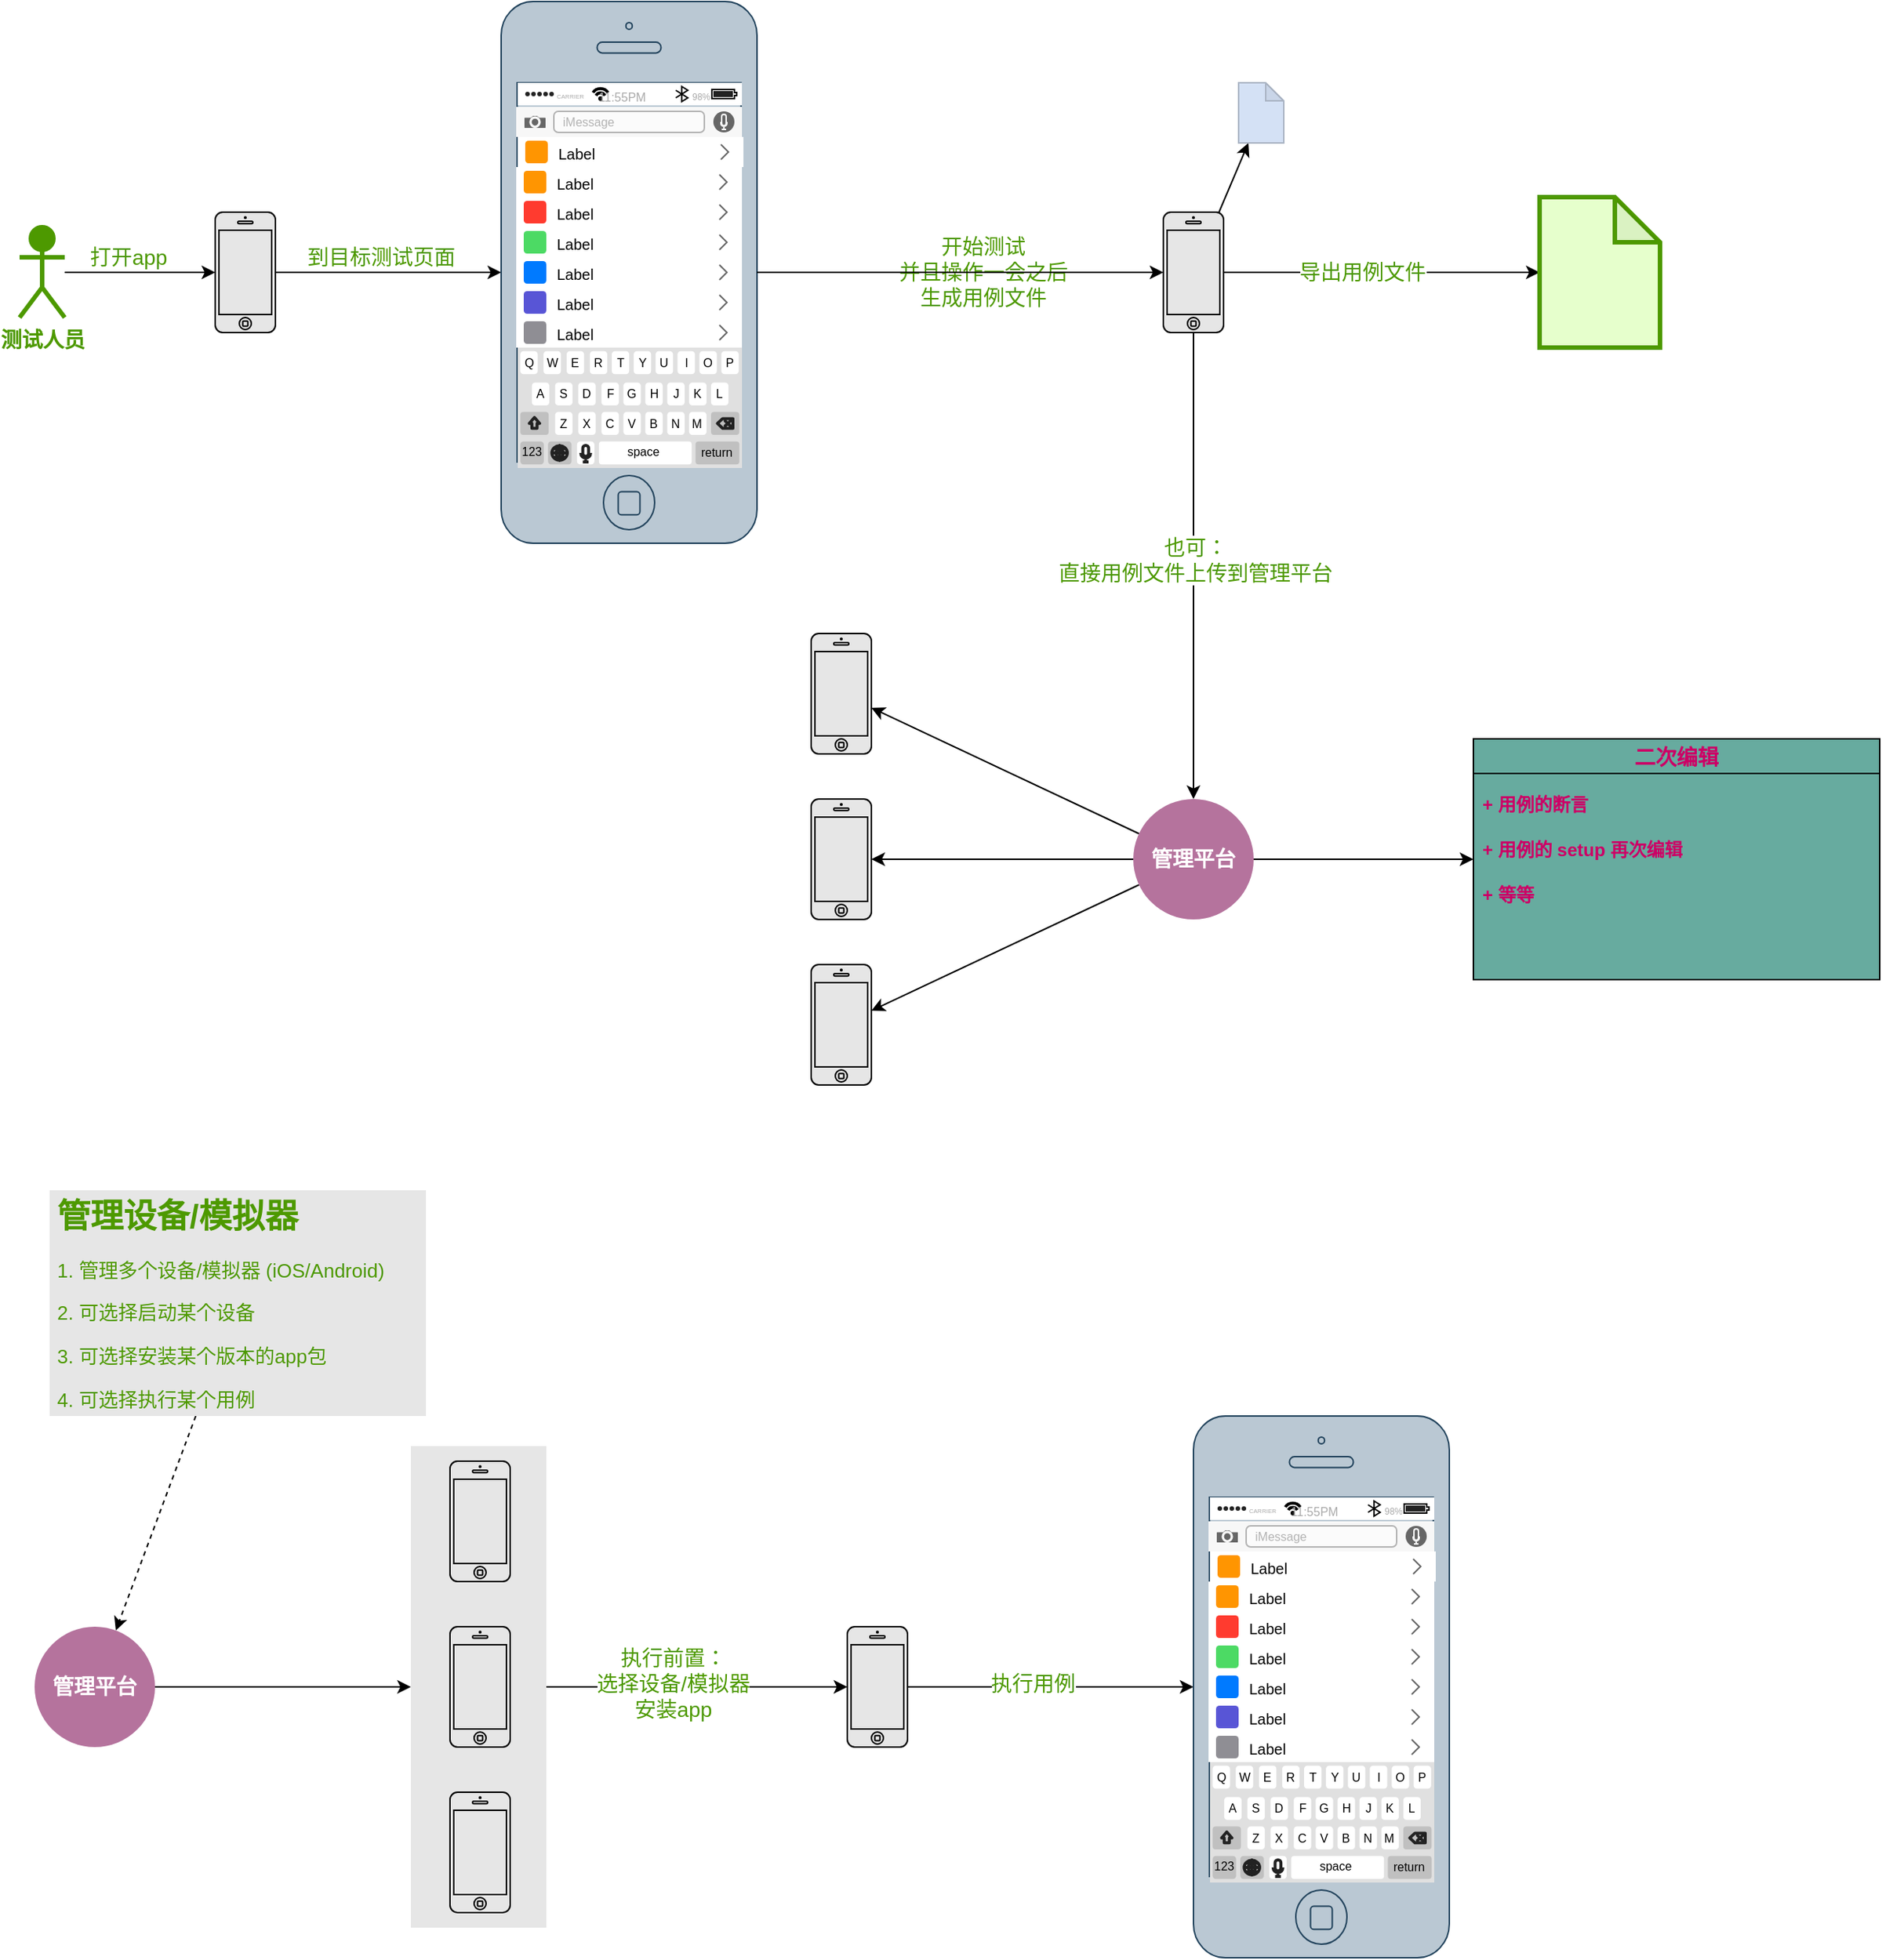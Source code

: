 <mxfile version="14.8.5" type="github">
  <diagram id="odYxR9brROfHomilIwXA" name="Page-1">
    <mxGraphModel dx="2025" dy="1129" grid="1" gridSize="10" guides="1" tooltips="1" connect="1" arrows="1" fold="1" page="1" pageScale="1" pageWidth="827" pageHeight="1169" math="0" shadow="0">
      <root>
        <mxCell id="0" />
        <mxCell id="1" parent="0" />
        <mxCell id="FXrGEgWfCxxwvI2vLmVx-147" style="edgeStyle=none;rounded=0;orthogonalLoop=1;jettySize=auto;html=1;fontSize=14;fontColor=#4D9900;startArrow=none;startFill=0;endArrow=classic;endFill=1;" edge="1" parent="1" source="FXrGEgWfCxxwvI2vLmVx-145" target="FXrGEgWfCxxwvI2vLmVx-146">
          <mxGeometry relative="1" as="geometry" />
        </mxCell>
        <mxCell id="FXrGEgWfCxxwvI2vLmVx-148" value="执行前置：&lt;br&gt;选择设备/模拟器&lt;br&gt;安装app" style="edgeLabel;html=1;align=center;verticalAlign=middle;resizable=0;points=[];fontSize=14;fontColor=#4D9900;" vertex="1" connectable="0" parent="FXrGEgWfCxxwvI2vLmVx-147">
          <mxGeometry x="-0.16" y="2" relative="1" as="geometry">
            <mxPoint as="offset" />
          </mxGeometry>
        </mxCell>
        <mxCell id="FXrGEgWfCxxwvI2vLmVx-145" value="" style="rounded=0;whiteSpace=wrap;html=1;labelBackgroundColor=none;fontSize=14;fontColor=#4D9900;strokeWidth=1;fillColor=#E6E6E6;strokeColor=none;" vertex="1" parent="1">
          <mxGeometry x="300" y="1000" width="90" height="320" as="geometry" />
        </mxCell>
        <mxCell id="FXrGEgWfCxxwvI2vLmVx-5" style="rounded=0;orthogonalLoop=1;jettySize=auto;html=1;fontSize=14;fontColor=#FFFFFF;" edge="1" parent="1" source="FXrGEgWfCxxwvI2vLmVx-1" target="FXrGEgWfCxxwvI2vLmVx-2">
          <mxGeometry relative="1" as="geometry" />
        </mxCell>
        <mxCell id="FXrGEgWfCxxwvI2vLmVx-6" style="edgeStyle=none;rounded=0;orthogonalLoop=1;jettySize=auto;html=1;fontSize=14;fontColor=#FFFFFF;" edge="1" parent="1" source="FXrGEgWfCxxwvI2vLmVx-1" target="FXrGEgWfCxxwvI2vLmVx-3">
          <mxGeometry relative="1" as="geometry" />
        </mxCell>
        <mxCell id="FXrGEgWfCxxwvI2vLmVx-7" style="edgeStyle=none;rounded=0;orthogonalLoop=1;jettySize=auto;html=1;fontSize=14;fontColor=#FFFFFF;" edge="1" parent="1" source="FXrGEgWfCxxwvI2vLmVx-1" target="FXrGEgWfCxxwvI2vLmVx-4">
          <mxGeometry relative="1" as="geometry" />
        </mxCell>
        <mxCell id="FXrGEgWfCxxwvI2vLmVx-17" style="edgeStyle=none;rounded=0;orthogonalLoop=1;jettySize=auto;html=1;fontSize=14;fontColor=#CC0066;" edge="1" parent="1" source="FXrGEgWfCxxwvI2vLmVx-1" target="FXrGEgWfCxxwvI2vLmVx-8">
          <mxGeometry relative="1" as="geometry" />
        </mxCell>
        <mxCell id="FXrGEgWfCxxwvI2vLmVx-1" value="管理平台" style="ellipse;whiteSpace=wrap;html=1;aspect=fixed;strokeColor=none;fillColor=#B5739D;fontColor=#FFFFFF;fontStyle=1;fontSize=14;" vertex="1" parent="1">
          <mxGeometry x="780" y="570" width="80" height="80" as="geometry" />
        </mxCell>
        <mxCell id="FXrGEgWfCxxwvI2vLmVx-2" value="" style="html=1;verticalLabelPosition=bottom;labelBackgroundColor=#ffffff;verticalAlign=top;shadow=0;dashed=0;strokeWidth=1;shape=mxgraph.ios7.misc.iphone;fontSize=14;fontColor=#FFFFFF;fillColor=#E6E6E6;" vertex="1" parent="1">
          <mxGeometry x="566" y="460" width="40" height="80" as="geometry" />
        </mxCell>
        <mxCell id="FXrGEgWfCxxwvI2vLmVx-3" value="" style="html=1;verticalLabelPosition=bottom;labelBackgroundColor=#ffffff;verticalAlign=top;shadow=0;dashed=0;strokeWidth=1;shape=mxgraph.ios7.misc.iphone;fontSize=14;fontColor=#FFFFFF;fillColor=#E6E6E6;" vertex="1" parent="1">
          <mxGeometry x="566" y="570" width="40" height="80" as="geometry" />
        </mxCell>
        <mxCell id="FXrGEgWfCxxwvI2vLmVx-4" value="" style="html=1;verticalLabelPosition=bottom;labelBackgroundColor=#ffffff;verticalAlign=top;shadow=0;dashed=0;strokeWidth=1;shape=mxgraph.ios7.misc.iphone;fontSize=14;fontColor=#FFFFFF;fillColor=#E6E6E6;" vertex="1" parent="1">
          <mxGeometry x="566" y="680" width="40" height="80" as="geometry" />
        </mxCell>
        <mxCell id="FXrGEgWfCxxwvI2vLmVx-8" value="二次编辑" style="swimlane;fontSize=14;strokeColor=#000000;fillColor=#67AB9F;swimlaneFillColor=#67AB9F;fontColor=#CC0066;" vertex="1" parent="1">
          <mxGeometry x="1006" y="530" width="270" height="160" as="geometry" />
        </mxCell>
        <mxCell id="FXrGEgWfCxxwvI2vLmVx-14" value="+ 用例的断言" style="text;strokeColor=none;fillColor=none;align=left;verticalAlign=top;spacingLeft=4;spacingRight=4;overflow=hidden;rotatable=0;points=[[0,0.5],[1,0.5]];portConstraint=eastwest;fontColor=#CC0066;fontStyle=1" vertex="1" parent="FXrGEgWfCxxwvI2vLmVx-8">
          <mxGeometry y="30" width="270" height="26" as="geometry" />
        </mxCell>
        <mxCell id="FXrGEgWfCxxwvI2vLmVx-15" value="+ 用例的 setup 再次编辑" style="text;strokeColor=none;fillColor=none;align=left;verticalAlign=top;spacingLeft=4;spacingRight=4;overflow=hidden;rotatable=0;points=[[0,0.5],[1,0.5]];portConstraint=eastwest;fontColor=#CC0066;fontStyle=1" vertex="1" parent="FXrGEgWfCxxwvI2vLmVx-8">
          <mxGeometry y="60" width="270" height="26" as="geometry" />
        </mxCell>
        <mxCell id="FXrGEgWfCxxwvI2vLmVx-16" value="+ 等等" style="text;strokeColor=none;fillColor=none;align=left;verticalAlign=top;spacingLeft=4;spacingRight=4;overflow=hidden;rotatable=0;points=[[0,0.5],[1,0.5]];portConstraint=eastwest;fontColor=#CC0066;fontStyle=1" vertex="1" parent="1">
          <mxGeometry x="1006" y="620" width="270" height="26" as="geometry" />
        </mxCell>
        <mxCell id="FXrGEgWfCxxwvI2vLmVx-23" style="edgeStyle=none;rounded=0;orthogonalLoop=1;jettySize=auto;html=1;fontSize=14;fontColor=#4D9900;" edge="1" parent="1" source="FXrGEgWfCxxwvI2vLmVx-18" target="FXrGEgWfCxxwvI2vLmVx-22">
          <mxGeometry relative="1" as="geometry" />
        </mxCell>
        <mxCell id="FXrGEgWfCxxwvI2vLmVx-18" value="" style="html=1;verticalLabelPosition=bottom;labelBackgroundColor=#ffffff;verticalAlign=top;shadow=0;dashed=0;strokeWidth=1;shape=mxgraph.ios7.misc.iphone;fontSize=14;fontColor=#FFFFFF;fillColor=#E6E6E6;" vertex="1" parent="1">
          <mxGeometry x="170" y="180" width="40" height="80" as="geometry" />
        </mxCell>
        <mxCell id="FXrGEgWfCxxwvI2vLmVx-21" style="edgeStyle=none;rounded=0;orthogonalLoop=1;jettySize=auto;html=1;fontSize=14;fontColor=#CC0066;" edge="1" parent="1" source="FXrGEgWfCxxwvI2vLmVx-19" target="FXrGEgWfCxxwvI2vLmVx-18">
          <mxGeometry relative="1" as="geometry" />
        </mxCell>
        <mxCell id="FXrGEgWfCxxwvI2vLmVx-24" value="打开app" style="edgeLabel;html=1;align=center;verticalAlign=middle;resizable=0;points=[];fontSize=14;fontColor=#4D9900;" vertex="1" connectable="0" parent="FXrGEgWfCxxwvI2vLmVx-21">
          <mxGeometry x="-0.16" relative="1" as="geometry">
            <mxPoint y="-10" as="offset" />
          </mxGeometry>
        </mxCell>
        <mxCell id="FXrGEgWfCxxwvI2vLmVx-19" value="测试人员" style="shape=umlActor;verticalLabelPosition=bottom;verticalAlign=top;html=1;labelBackgroundColor=#ffffff;fontSize=14;fontColor=#4D9900;fillColor=#4D9900;strokeColor=#4D9900;strokeWidth=3;fontStyle=1" vertex="1" parent="1">
          <mxGeometry x="40" y="190" width="30" height="60" as="geometry" />
        </mxCell>
        <mxCell id="FXrGEgWfCxxwvI2vLmVx-120" style="edgeStyle=none;rounded=0;orthogonalLoop=1;jettySize=auto;html=1;fontSize=14;fontColor=#4D9900;startArrow=none;startFill=0;endArrow=classic;endFill=1;" edge="1" parent="1" source="FXrGEgWfCxxwvI2vLmVx-123" target="FXrGEgWfCxxwvI2vLmVx-119">
          <mxGeometry relative="1" as="geometry" />
        </mxCell>
        <mxCell id="FXrGEgWfCxxwvI2vLmVx-130" value="导出用例文件" style="edgeLabel;html=1;align=center;verticalAlign=middle;resizable=0;points=[];fontSize=14;fontColor=#4D9900;" vertex="1" connectable="0" parent="FXrGEgWfCxxwvI2vLmVx-120">
          <mxGeometry x="-0.122" relative="1" as="geometry">
            <mxPoint as="offset" />
          </mxGeometry>
        </mxCell>
        <mxCell id="FXrGEgWfCxxwvI2vLmVx-22" value="" style="html=1;verticalLabelPosition=bottom;labelBackgroundColor=#ffffff;verticalAlign=top;shadow=0;dashed=0;strokeWidth=1;shape=mxgraph.ios7.misc.iphone;fontSize=14;fillColor=#bac8d3;strokeColor=#23445d;" vertex="1" parent="1">
          <mxGeometry x="360" y="40" width="170" height="360" as="geometry" />
        </mxCell>
        <mxCell id="FXrGEgWfCxxwvI2vLmVx-25" value="到目标测试页面" style="edgeLabel;html=1;align=center;verticalAlign=middle;resizable=0;points=[];fontSize=14;fontColor=#4D9900;" vertex="1" connectable="0" parent="1">
          <mxGeometry x="280" y="210" as="geometry" />
        </mxCell>
        <mxCell id="FXrGEgWfCxxwvI2vLmVx-27" value="" style="shape=rect;strokeColor=none;fillColor=#ffffff;gradientColor=none;shadow=0;labelBackgroundColor=#ffffff;fontSize=14;fontColor=#4D9900;" vertex="1" parent="1">
          <mxGeometry x="370" y="150" width="150" height="120" as="geometry" />
        </mxCell>
        <mxCell id="FXrGEgWfCxxwvI2vLmVx-28" value="Label" style="shape=rect;strokeColor=none;fontSize=10;fontColor=#000000;resizeWidth=1;align=left;spacingLeft=25;spacingTop=2;" vertex="1" parent="FXrGEgWfCxxwvI2vLmVx-27">
          <mxGeometry width="150" height="20" relative="1" as="geometry" />
        </mxCell>
        <mxCell id="FXrGEgWfCxxwvI2vLmVx-29" value="" style="shape=rect;rounded=1;rSize=3;strokeColor=none;fillColor=#FF9501;" vertex="1" parent="FXrGEgWfCxxwvI2vLmVx-28">
          <mxGeometry y="0.5" width="15" height="15" relative="1" as="geometry">
            <mxPoint x="5" y="-7.5" as="offset" />
          </mxGeometry>
        </mxCell>
        <mxCell id="FXrGEgWfCxxwvI2vLmVx-30" value="" style="shape=mxgraph.ios7.misc.right;strokeColor=#666666;" vertex="1" parent="FXrGEgWfCxxwvI2vLmVx-28">
          <mxGeometry x="1" y="0.5" width="5" height="10" relative="1" as="geometry">
            <mxPoint x="-15" y="-5" as="offset" />
          </mxGeometry>
        </mxCell>
        <mxCell id="FXrGEgWfCxxwvI2vLmVx-31" value="Label" style="shape=rect;strokeColor=none;fontSize=10;fontColor=#000000;resizeWidth=1;align=left;spacingLeft=25;spacingTop=2;" vertex="1" parent="FXrGEgWfCxxwvI2vLmVx-27">
          <mxGeometry width="150" height="20" relative="1" as="geometry">
            <mxPoint y="20" as="offset" />
          </mxGeometry>
        </mxCell>
        <mxCell id="FXrGEgWfCxxwvI2vLmVx-32" value="" style="shape=rect;rounded=1;rSize=3;strokeColor=none;fillColor=#FF3B2F;" vertex="1" parent="FXrGEgWfCxxwvI2vLmVx-31">
          <mxGeometry y="0.5" width="15" height="15" relative="1" as="geometry">
            <mxPoint x="5" y="-7.5" as="offset" />
          </mxGeometry>
        </mxCell>
        <mxCell id="FXrGEgWfCxxwvI2vLmVx-33" value="" style="shape=mxgraph.ios7.misc.right;strokeColor=#666666;" vertex="1" parent="FXrGEgWfCxxwvI2vLmVx-31">
          <mxGeometry x="1" y="0.5" width="5" height="10" relative="1" as="geometry">
            <mxPoint x="-15" y="-5" as="offset" />
          </mxGeometry>
        </mxCell>
        <mxCell id="FXrGEgWfCxxwvI2vLmVx-34" value="Label" style="shape=rect;strokeColor=none;fontSize=10;fontColor=#000000;resizeWidth=1;align=left;spacingLeft=25;spacingTop=2;" vertex="1" parent="FXrGEgWfCxxwvI2vLmVx-27">
          <mxGeometry width="150" height="20" relative="1" as="geometry">
            <mxPoint y="40" as="offset" />
          </mxGeometry>
        </mxCell>
        <mxCell id="FXrGEgWfCxxwvI2vLmVx-35" value="" style="shape=rect;rounded=1;rSize=3;strokeColor=none;fillColor=#4CDA64;" vertex="1" parent="FXrGEgWfCxxwvI2vLmVx-34">
          <mxGeometry y="0.5" width="15" height="15" relative="1" as="geometry">
            <mxPoint x="5" y="-7.5" as="offset" />
          </mxGeometry>
        </mxCell>
        <mxCell id="FXrGEgWfCxxwvI2vLmVx-36" value="" style="shape=mxgraph.ios7.misc.right;strokeColor=#666666;" vertex="1" parent="FXrGEgWfCxxwvI2vLmVx-34">
          <mxGeometry x="1" y="0.5" width="5" height="10" relative="1" as="geometry">
            <mxPoint x="-15" y="-5" as="offset" />
          </mxGeometry>
        </mxCell>
        <mxCell id="FXrGEgWfCxxwvI2vLmVx-37" value="Label" style="shape=rect;strokeColor=none;fontSize=10;fontColor=#000000;resizeWidth=1;align=left;spacingLeft=25;spacingTop=2;" vertex="1" parent="FXrGEgWfCxxwvI2vLmVx-27">
          <mxGeometry width="150" height="20" relative="1" as="geometry">
            <mxPoint y="60" as="offset" />
          </mxGeometry>
        </mxCell>
        <mxCell id="FXrGEgWfCxxwvI2vLmVx-38" value="" style="shape=rect;rounded=1;rSize=3;strokeColor=none;fillColor=#007AFF;" vertex="1" parent="FXrGEgWfCxxwvI2vLmVx-37">
          <mxGeometry y="0.5" width="15" height="15" relative="1" as="geometry">
            <mxPoint x="5" y="-7.5" as="offset" />
          </mxGeometry>
        </mxCell>
        <mxCell id="FXrGEgWfCxxwvI2vLmVx-39" value="" style="shape=mxgraph.ios7.misc.right;strokeColor=#666666;" vertex="1" parent="FXrGEgWfCxxwvI2vLmVx-37">
          <mxGeometry x="1" y="0.5" width="5" height="10" relative="1" as="geometry">
            <mxPoint x="-15" y="-5" as="offset" />
          </mxGeometry>
        </mxCell>
        <mxCell id="FXrGEgWfCxxwvI2vLmVx-40" value="Label" style="shape=rect;strokeColor=none;fontSize=10;fontColor=#000000;resizeWidth=1;align=left;spacingLeft=25;spacingTop=2;" vertex="1" parent="FXrGEgWfCxxwvI2vLmVx-27">
          <mxGeometry width="150" height="20" relative="1" as="geometry">
            <mxPoint y="80" as="offset" />
          </mxGeometry>
        </mxCell>
        <mxCell id="FXrGEgWfCxxwvI2vLmVx-41" value="" style="shape=rect;rounded=1;rSize=3;strokeColor=none;fillColor=#5855D6;" vertex="1" parent="FXrGEgWfCxxwvI2vLmVx-40">
          <mxGeometry y="0.5" width="15" height="15" relative="1" as="geometry">
            <mxPoint x="5" y="-7.5" as="offset" />
          </mxGeometry>
        </mxCell>
        <mxCell id="FXrGEgWfCxxwvI2vLmVx-42" value="" style="shape=mxgraph.ios7.misc.right;strokeColor=#666666;" vertex="1" parent="FXrGEgWfCxxwvI2vLmVx-40">
          <mxGeometry x="1" y="0.5" width="5" height="10" relative="1" as="geometry">
            <mxPoint x="-15" y="-5" as="offset" />
          </mxGeometry>
        </mxCell>
        <mxCell id="FXrGEgWfCxxwvI2vLmVx-43" value="Label" style="shape=rect;strokeColor=none;fontSize=10;fontColor=#000000;resizeWidth=1;align=left;spacingLeft=25;spacingTop=2;" vertex="1" parent="FXrGEgWfCxxwvI2vLmVx-27">
          <mxGeometry width="150" height="20" relative="1" as="geometry">
            <mxPoint y="100" as="offset" />
          </mxGeometry>
        </mxCell>
        <mxCell id="FXrGEgWfCxxwvI2vLmVx-44" value="" style="shape=rect;rounded=1;rSize=3;strokeColor=none;fillColor=#8F8E94;" vertex="1" parent="FXrGEgWfCxxwvI2vLmVx-43">
          <mxGeometry y="0.5" width="15" height="15" relative="1" as="geometry">
            <mxPoint x="5" y="-7.5" as="offset" />
          </mxGeometry>
        </mxCell>
        <mxCell id="FXrGEgWfCxxwvI2vLmVx-45" value="" style="shape=mxgraph.ios7.misc.right;strokeColor=#666666;" vertex="1" parent="FXrGEgWfCxxwvI2vLmVx-43">
          <mxGeometry x="1" y="0.5" width="5" height="10" relative="1" as="geometry">
            <mxPoint x="-15" y="-5" as="offset" />
          </mxGeometry>
        </mxCell>
        <mxCell id="FXrGEgWfCxxwvI2vLmVx-55" value="" style="html=1;strokeWidth=1;shadow=0;dashed=0;shape=mxgraph.ios7ui.appBar;fillColor=#ffffff;gradientColor=none;labelBackgroundColor=#ffffff;fontSize=14;fontColor=#4D9900;" vertex="1" parent="1">
          <mxGeometry x="371" y="94" width="149" height="15" as="geometry" />
        </mxCell>
        <mxCell id="FXrGEgWfCxxwvI2vLmVx-56" value="CARRIER" style="shape=rect;align=left;fontSize=8;spacingLeft=24;fontSize=4;fontColor=#aaaaaa;strokeColor=none;fillColor=none;spacingTop=4;" vertex="1" parent="FXrGEgWfCxxwvI2vLmVx-55">
          <mxGeometry y="0.5" width="50" height="13" relative="1" as="geometry">
            <mxPoint y="-6.5" as="offset" />
          </mxGeometry>
        </mxCell>
        <mxCell id="FXrGEgWfCxxwvI2vLmVx-57" value="11:55PM" style="shape=rect;fontSize=8;fontColor=#aaaaaa;strokeColor=none;fillColor=none;spacingTop=4;" vertex="1" parent="FXrGEgWfCxxwvI2vLmVx-55">
          <mxGeometry x="0.5" y="0.5" width="50" height="13" relative="1" as="geometry">
            <mxPoint x="-30" y="-6.5" as="offset" />
          </mxGeometry>
        </mxCell>
        <mxCell id="FXrGEgWfCxxwvI2vLmVx-58" value="98%" style="shape=rect;align=right;fontSize=8;spacingRight=19;fontSize=6;fontColor=#aaaaaa;strokeColor=none;fillColor=none;spacingTop=4;" vertex="1" parent="FXrGEgWfCxxwvI2vLmVx-55">
          <mxGeometry x="1" y="0.5" width="45" height="13" relative="1" as="geometry">
            <mxPoint x="-45" y="-6.5" as="offset" />
          </mxGeometry>
        </mxCell>
        <mxCell id="FXrGEgWfCxxwvI2vLmVx-60" value="" style="shape=rect;fillColor=#F7F7F7;strokeColor=none;labelBackgroundColor=#ffffff;fontSize=14;fontColor=#4D9900;" vertex="1" parent="1">
          <mxGeometry x="370" y="110" width="150" height="20" as="geometry" />
        </mxCell>
        <mxCell id="FXrGEgWfCxxwvI2vLmVx-61" value="iMessage" style="html=1;strokeWidth=1;shadow=0;dashed=0;shape=mxgraph.ios7ui.marginRect;rx=3;ry=3;rectMarginLeft=25;rectMarginRight=25;rectMarginTop=3;rectMarginBottom=3;fillColor=#FBFBFB;strokeColor=#B3B3B3;fontColor=#B3B3B3;align=left;spacingLeft=29;fontSize=8;" vertex="1" parent="FXrGEgWfCxxwvI2vLmVx-60">
          <mxGeometry width="150" height="20" as="geometry" />
        </mxCell>
        <mxCell id="FXrGEgWfCxxwvI2vLmVx-62" value="" style="strokeWidth=1;strokeColor=#F7F7F7;fillColor=#666666;shape=mxgraph.ios7.icons.camera;" vertex="1" parent="FXrGEgWfCxxwvI2vLmVx-60">
          <mxGeometry y="0.5" width="15" height="9" relative="1" as="geometry">
            <mxPoint x="5" y="-4.5" as="offset" />
          </mxGeometry>
        </mxCell>
        <mxCell id="FXrGEgWfCxxwvI2vLmVx-63" value="" style="strokeColor=none;fillColor=#666666;shape=ellipse;" vertex="1" parent="FXrGEgWfCxxwvI2vLmVx-60">
          <mxGeometry x="1" y="0.5" width="14" height="14" relative="1" as="geometry">
            <mxPoint x="-19" y="-7" as="offset" />
          </mxGeometry>
        </mxCell>
        <mxCell id="FXrGEgWfCxxwvI2vLmVx-64" value="" style="strokeColor=#F7F7F7;fillColor=none;shape=mxgraph.ios7.icons.microphone;strokeWidth=1;" vertex="1" parent="FXrGEgWfCxxwvI2vLmVx-63">
          <mxGeometry x="0.5" y="0.5" width="4" height="10" relative="1" as="geometry">
            <mxPoint x="-2" y="-5" as="offset" />
          </mxGeometry>
        </mxCell>
        <mxCell id="FXrGEgWfCxxwvI2vLmVx-66" value="" style="html=1;verticalLabelPosition=bottom;labelBackgroundColor=#ffffff;verticalAlign=top;shadow=0;dashed=0;strokeWidth=2;shape=mxgraph.ios7.misc.keyboard_(letters);fontSize=14;fontColor=#4D9900;fillColor=#E6FFCC;" vertex="1" parent="1">
          <mxGeometry x="371" y="270" width="149" height="80" as="geometry" />
        </mxCell>
        <mxCell id="FXrGEgWfCxxwvI2vLmVx-116" value="Label" style="shape=rect;strokeColor=none;fontSize=10;fontColor=#000000;resizeWidth=1;align=left;spacingLeft=25;spacingTop=2;" vertex="1" parent="1">
          <mxGeometry x="371" y="130" width="150" height="20" as="geometry" />
        </mxCell>
        <mxCell id="FXrGEgWfCxxwvI2vLmVx-117" value="" style="shape=rect;rounded=1;rSize=3;strokeColor=none;fillColor=#FF9501;" vertex="1" parent="FXrGEgWfCxxwvI2vLmVx-116">
          <mxGeometry y="0.5" width="15" height="15" relative="1" as="geometry">
            <mxPoint x="5" y="-7.5" as="offset" />
          </mxGeometry>
        </mxCell>
        <mxCell id="FXrGEgWfCxxwvI2vLmVx-118" value="" style="shape=mxgraph.ios7.misc.right;strokeColor=#666666;" vertex="1" parent="FXrGEgWfCxxwvI2vLmVx-116">
          <mxGeometry x="1" y="0.5" width="5" height="10" relative="1" as="geometry">
            <mxPoint x="-15" y="-5" as="offset" />
          </mxGeometry>
        </mxCell>
        <mxCell id="FXrGEgWfCxxwvI2vLmVx-131" style="edgeStyle=none;rounded=0;orthogonalLoop=1;jettySize=auto;html=1;fontSize=14;fontColor=#4D9900;startArrow=none;startFill=0;endArrow=classic;endFill=1;" edge="1" parent="1" source="FXrGEgWfCxxwvI2vLmVx-123" target="FXrGEgWfCxxwvI2vLmVx-1">
          <mxGeometry relative="1" as="geometry" />
        </mxCell>
        <mxCell id="FXrGEgWfCxxwvI2vLmVx-132" value="也可：&lt;br&gt;直接用例文件上传到管理平台" style="edgeLabel;html=1;align=center;verticalAlign=middle;resizable=0;points=[];fontSize=14;fontColor=#4D9900;" vertex="1" connectable="0" parent="FXrGEgWfCxxwvI2vLmVx-131">
          <mxGeometry x="-0.029" y="1" relative="1" as="geometry">
            <mxPoint as="offset" />
          </mxGeometry>
        </mxCell>
        <mxCell id="FXrGEgWfCxxwvI2vLmVx-119" value="" style="shape=note;whiteSpace=wrap;html=1;backgroundOutline=1;darkOpacity=0.05;labelBackgroundColor=#ffffff;fontSize=14;fontColor=#4D9900;strokeColor=#4D9900;strokeWidth=3;fillColor=#E6FFCC;" vertex="1" parent="1">
          <mxGeometry x="1050" y="170" width="80" height="100" as="geometry" />
        </mxCell>
        <mxCell id="FXrGEgWfCxxwvI2vLmVx-122" value="开始测试&lt;br&gt;并且操作一会之后&lt;br&gt;生成用例文件" style="edgeLabel;html=1;align=center;verticalAlign=middle;resizable=0;points=[];fontSize=14;fontColor=#4D9900;" vertex="1" connectable="0" parent="1">
          <mxGeometry x="680" y="220" as="geometry" />
        </mxCell>
        <mxCell id="FXrGEgWfCxxwvI2vLmVx-129" style="edgeStyle=none;rounded=0;orthogonalLoop=1;jettySize=auto;html=1;fontSize=14;fontColor=#4D9900;startArrow=none;startFill=0;endArrow=classic;endFill=1;" edge="1" parent="1" source="FXrGEgWfCxxwvI2vLmVx-123" target="FXrGEgWfCxxwvI2vLmVx-128">
          <mxGeometry relative="1" as="geometry" />
        </mxCell>
        <mxCell id="FXrGEgWfCxxwvI2vLmVx-123" value="" style="html=1;verticalLabelPosition=bottom;labelBackgroundColor=#ffffff;verticalAlign=top;shadow=0;dashed=0;strokeWidth=1;shape=mxgraph.ios7.misc.iphone;fontSize=14;fontColor=#FFFFFF;fillColor=#E6E6E6;" vertex="1" parent="1">
          <mxGeometry x="800" y="180" width="40" height="80" as="geometry" />
        </mxCell>
        <mxCell id="FXrGEgWfCxxwvI2vLmVx-124" value="" style="edgeStyle=none;rounded=0;orthogonalLoop=1;jettySize=auto;html=1;fontSize=14;fontColor=#4D9900;startArrow=none;startFill=0;endArrow=classic;endFill=1;" edge="1" parent="1" source="FXrGEgWfCxxwvI2vLmVx-22" target="FXrGEgWfCxxwvI2vLmVx-123">
          <mxGeometry relative="1" as="geometry">
            <mxPoint x="530" y="220" as="sourcePoint" />
            <mxPoint x="950" y="220" as="targetPoint" />
          </mxGeometry>
        </mxCell>
        <mxCell id="FXrGEgWfCxxwvI2vLmVx-128" value="" style="shape=note;whiteSpace=wrap;html=1;backgroundOutline=1;darkOpacity=0.05;labelBackgroundColor=#ffffff;fontSize=14;fontColor=#4D9900;strokeWidth=1;size=12;fillColor=#D4E1F5;strokeColor=#AAB4C4;" vertex="1" parent="1">
          <mxGeometry x="850" y="94" width="30" height="40" as="geometry" />
        </mxCell>
        <mxCell id="FXrGEgWfCxxwvI2vLmVx-136" style="edgeStyle=none;rounded=0;orthogonalLoop=1;jettySize=auto;html=1;fontSize=14;fontColor=#FFFFFF;" edge="1" parent="1" source="FXrGEgWfCxxwvI2vLmVx-138" target="FXrGEgWfCxxwvI2vLmVx-145">
          <mxGeometry relative="1" as="geometry">
            <mxPoint x="310" y="1160" as="targetPoint" />
          </mxGeometry>
        </mxCell>
        <mxCell id="FXrGEgWfCxxwvI2vLmVx-138" value="管理平台" style="ellipse;whiteSpace=wrap;html=1;aspect=fixed;strokeColor=none;fillColor=#B5739D;fontColor=#FFFFFF;fontStyle=1;fontSize=14;" vertex="1" parent="1">
          <mxGeometry x="50" y="1120" width="80" height="80" as="geometry" />
        </mxCell>
        <mxCell id="FXrGEgWfCxxwvI2vLmVx-139" value="" style="html=1;verticalLabelPosition=bottom;labelBackgroundColor=#ffffff;verticalAlign=top;shadow=0;dashed=0;strokeWidth=1;shape=mxgraph.ios7.misc.iphone;fontSize=14;fontColor=#FFFFFF;fillColor=#E6E6E6;" vertex="1" parent="1">
          <mxGeometry x="326" y="1010" width="40" height="80" as="geometry" />
        </mxCell>
        <mxCell id="FXrGEgWfCxxwvI2vLmVx-140" value="" style="html=1;verticalLabelPosition=bottom;labelBackgroundColor=#ffffff;verticalAlign=top;shadow=0;dashed=0;strokeWidth=1;shape=mxgraph.ios7.misc.iphone;fontSize=14;fontColor=#FFFFFF;fillColor=#E6E6E6;" vertex="1" parent="1">
          <mxGeometry x="326" y="1120" width="40" height="80" as="geometry" />
        </mxCell>
        <mxCell id="FXrGEgWfCxxwvI2vLmVx-141" value="" style="html=1;verticalLabelPosition=bottom;labelBackgroundColor=#ffffff;verticalAlign=top;shadow=0;dashed=0;strokeWidth=1;shape=mxgraph.ios7.misc.iphone;fontSize=14;fontColor=#FFFFFF;fillColor=#E6E6E6;" vertex="1" parent="1">
          <mxGeometry x="326" y="1230" width="40" height="80" as="geometry" />
        </mxCell>
        <mxCell id="FXrGEgWfCxxwvI2vLmVx-143" style="edgeStyle=none;rounded=0;orthogonalLoop=1;jettySize=auto;html=1;fontSize=14;fontColor=#4D9900;startArrow=none;startFill=0;endArrow=classic;endFill=1;dashed=1;" edge="1" parent="1" source="FXrGEgWfCxxwvI2vLmVx-144" target="FXrGEgWfCxxwvI2vLmVx-138">
          <mxGeometry relative="1" as="geometry">
            <mxPoint x="162.857" y="990" as="sourcePoint" />
          </mxGeometry>
        </mxCell>
        <mxCell id="FXrGEgWfCxxwvI2vLmVx-144" value="&lt;h1 style=&quot;font-size: 22px&quot;&gt;&lt;font style=&quot;font-size: 22px&quot;&gt;管理设备/模拟器&lt;/font&gt;&lt;/h1&gt;&lt;p style=&quot;font-size: 13px&quot;&gt;&lt;font style=&quot;font-size: 13px&quot;&gt;1. 管理多个设备/模拟器 (iOS/Android)&lt;/font&gt;&lt;/p&gt;&lt;p style=&quot;font-size: 13px&quot;&gt;&lt;font style=&quot;font-size: 13px&quot;&gt;2. 可选择启动某个设备&lt;/font&gt;&lt;/p&gt;&lt;p style=&quot;font-size: 13px&quot;&gt;&lt;font style=&quot;font-size: 13px&quot;&gt;3. 可选择安装某个版本的app包&lt;/font&gt;&lt;/p&gt;&lt;p style=&quot;font-size: 13px&quot;&gt;&lt;font style=&quot;font-size: 13px&quot;&gt;4. 可选择执行某个用例&lt;/font&gt;&lt;/p&gt;" style="text;html=1;spacing=5;spacingTop=-20;whiteSpace=wrap;overflow=hidden;rounded=0;labelBackgroundColor=none;fontSize=14;fontColor=#4D9900;fillColor=#E6E6E6;" vertex="1" parent="1">
          <mxGeometry x="60" y="830" width="250" height="150" as="geometry" />
        </mxCell>
        <mxCell id="FXrGEgWfCxxwvI2vLmVx-182" style="edgeStyle=none;rounded=0;orthogonalLoop=1;jettySize=auto;html=1;fontSize=14;fontColor=#4D9900;startArrow=none;startFill=0;endArrow=classic;endFill=1;" edge="1" parent="1" source="FXrGEgWfCxxwvI2vLmVx-146" target="FXrGEgWfCxxwvI2vLmVx-149">
          <mxGeometry relative="1" as="geometry" />
        </mxCell>
        <mxCell id="FXrGEgWfCxxwvI2vLmVx-183" value="执行用例" style="edgeLabel;html=1;align=center;verticalAlign=middle;resizable=0;points=[];fontSize=14;fontColor=#4D9900;" vertex="1" connectable="0" parent="FXrGEgWfCxxwvI2vLmVx-182">
          <mxGeometry x="-0.126" y="2" relative="1" as="geometry">
            <mxPoint as="offset" />
          </mxGeometry>
        </mxCell>
        <mxCell id="FXrGEgWfCxxwvI2vLmVx-146" value="" style="html=1;verticalLabelPosition=bottom;labelBackgroundColor=#ffffff;verticalAlign=top;shadow=0;dashed=0;strokeWidth=1;shape=mxgraph.ios7.misc.iphone;fontSize=14;fontColor=#FFFFFF;fillColor=#E6E6E6;" vertex="1" parent="1">
          <mxGeometry x="590" y="1120" width="40" height="80" as="geometry" />
        </mxCell>
        <mxCell id="FXrGEgWfCxxwvI2vLmVx-149" value="" style="html=1;verticalLabelPosition=bottom;labelBackgroundColor=#ffffff;verticalAlign=top;shadow=0;dashed=0;strokeWidth=1;shape=mxgraph.ios7.misc.iphone;fontSize=14;fillColor=#bac8d3;strokeColor=#23445d;" vertex="1" parent="1">
          <mxGeometry x="820" y="980" width="170" height="360" as="geometry" />
        </mxCell>
        <mxCell id="FXrGEgWfCxxwvI2vLmVx-150" value="" style="shape=rect;strokeColor=none;fillColor=#ffffff;gradientColor=none;shadow=0;labelBackgroundColor=#ffffff;fontSize=14;fontColor=#4D9900;" vertex="1" parent="1">
          <mxGeometry x="830" y="1090" width="150" height="120" as="geometry" />
        </mxCell>
        <mxCell id="FXrGEgWfCxxwvI2vLmVx-151" value="Label" style="shape=rect;strokeColor=none;fontSize=10;fontColor=#000000;resizeWidth=1;align=left;spacingLeft=25;spacingTop=2;" vertex="1" parent="FXrGEgWfCxxwvI2vLmVx-150">
          <mxGeometry width="150" height="20" relative="1" as="geometry" />
        </mxCell>
        <mxCell id="FXrGEgWfCxxwvI2vLmVx-152" value="" style="shape=rect;rounded=1;rSize=3;strokeColor=none;fillColor=#FF9501;" vertex="1" parent="FXrGEgWfCxxwvI2vLmVx-151">
          <mxGeometry y="0.5" width="15" height="15" relative="1" as="geometry">
            <mxPoint x="5" y="-7.5" as="offset" />
          </mxGeometry>
        </mxCell>
        <mxCell id="FXrGEgWfCxxwvI2vLmVx-153" value="" style="shape=mxgraph.ios7.misc.right;strokeColor=#666666;" vertex="1" parent="FXrGEgWfCxxwvI2vLmVx-151">
          <mxGeometry x="1" y="0.5" width="5" height="10" relative="1" as="geometry">
            <mxPoint x="-15" y="-5" as="offset" />
          </mxGeometry>
        </mxCell>
        <mxCell id="FXrGEgWfCxxwvI2vLmVx-154" value="Label" style="shape=rect;strokeColor=none;fontSize=10;fontColor=#000000;resizeWidth=1;align=left;spacingLeft=25;spacingTop=2;" vertex="1" parent="FXrGEgWfCxxwvI2vLmVx-150">
          <mxGeometry width="150" height="20" relative="1" as="geometry">
            <mxPoint y="20" as="offset" />
          </mxGeometry>
        </mxCell>
        <mxCell id="FXrGEgWfCxxwvI2vLmVx-155" value="" style="shape=rect;rounded=1;rSize=3;strokeColor=none;fillColor=#FF3B2F;" vertex="1" parent="FXrGEgWfCxxwvI2vLmVx-154">
          <mxGeometry y="0.5" width="15" height="15" relative="1" as="geometry">
            <mxPoint x="5" y="-7.5" as="offset" />
          </mxGeometry>
        </mxCell>
        <mxCell id="FXrGEgWfCxxwvI2vLmVx-156" value="" style="shape=mxgraph.ios7.misc.right;strokeColor=#666666;" vertex="1" parent="FXrGEgWfCxxwvI2vLmVx-154">
          <mxGeometry x="1" y="0.5" width="5" height="10" relative="1" as="geometry">
            <mxPoint x="-15" y="-5" as="offset" />
          </mxGeometry>
        </mxCell>
        <mxCell id="FXrGEgWfCxxwvI2vLmVx-157" value="Label" style="shape=rect;strokeColor=none;fontSize=10;fontColor=#000000;resizeWidth=1;align=left;spacingLeft=25;spacingTop=2;" vertex="1" parent="FXrGEgWfCxxwvI2vLmVx-150">
          <mxGeometry width="150" height="20" relative="1" as="geometry">
            <mxPoint y="40" as="offset" />
          </mxGeometry>
        </mxCell>
        <mxCell id="FXrGEgWfCxxwvI2vLmVx-158" value="" style="shape=rect;rounded=1;rSize=3;strokeColor=none;fillColor=#4CDA64;" vertex="1" parent="FXrGEgWfCxxwvI2vLmVx-157">
          <mxGeometry y="0.5" width="15" height="15" relative="1" as="geometry">
            <mxPoint x="5" y="-7.5" as="offset" />
          </mxGeometry>
        </mxCell>
        <mxCell id="FXrGEgWfCxxwvI2vLmVx-159" value="" style="shape=mxgraph.ios7.misc.right;strokeColor=#666666;" vertex="1" parent="FXrGEgWfCxxwvI2vLmVx-157">
          <mxGeometry x="1" y="0.5" width="5" height="10" relative="1" as="geometry">
            <mxPoint x="-15" y="-5" as="offset" />
          </mxGeometry>
        </mxCell>
        <mxCell id="FXrGEgWfCxxwvI2vLmVx-160" value="Label" style="shape=rect;strokeColor=none;fontSize=10;fontColor=#000000;resizeWidth=1;align=left;spacingLeft=25;spacingTop=2;" vertex="1" parent="FXrGEgWfCxxwvI2vLmVx-150">
          <mxGeometry width="150" height="20" relative="1" as="geometry">
            <mxPoint y="60" as="offset" />
          </mxGeometry>
        </mxCell>
        <mxCell id="FXrGEgWfCxxwvI2vLmVx-161" value="" style="shape=rect;rounded=1;rSize=3;strokeColor=none;fillColor=#007AFF;" vertex="1" parent="FXrGEgWfCxxwvI2vLmVx-160">
          <mxGeometry y="0.5" width="15" height="15" relative="1" as="geometry">
            <mxPoint x="5" y="-7.5" as="offset" />
          </mxGeometry>
        </mxCell>
        <mxCell id="FXrGEgWfCxxwvI2vLmVx-162" value="" style="shape=mxgraph.ios7.misc.right;strokeColor=#666666;" vertex="1" parent="FXrGEgWfCxxwvI2vLmVx-160">
          <mxGeometry x="1" y="0.5" width="5" height="10" relative="1" as="geometry">
            <mxPoint x="-15" y="-5" as="offset" />
          </mxGeometry>
        </mxCell>
        <mxCell id="FXrGEgWfCxxwvI2vLmVx-163" value="Label" style="shape=rect;strokeColor=none;fontSize=10;fontColor=#000000;resizeWidth=1;align=left;spacingLeft=25;spacingTop=2;" vertex="1" parent="FXrGEgWfCxxwvI2vLmVx-150">
          <mxGeometry width="150" height="20" relative="1" as="geometry">
            <mxPoint y="80" as="offset" />
          </mxGeometry>
        </mxCell>
        <mxCell id="FXrGEgWfCxxwvI2vLmVx-164" value="" style="shape=rect;rounded=1;rSize=3;strokeColor=none;fillColor=#5855D6;" vertex="1" parent="FXrGEgWfCxxwvI2vLmVx-163">
          <mxGeometry y="0.5" width="15" height="15" relative="1" as="geometry">
            <mxPoint x="5" y="-7.5" as="offset" />
          </mxGeometry>
        </mxCell>
        <mxCell id="FXrGEgWfCxxwvI2vLmVx-165" value="" style="shape=mxgraph.ios7.misc.right;strokeColor=#666666;" vertex="1" parent="FXrGEgWfCxxwvI2vLmVx-163">
          <mxGeometry x="1" y="0.5" width="5" height="10" relative="1" as="geometry">
            <mxPoint x="-15" y="-5" as="offset" />
          </mxGeometry>
        </mxCell>
        <mxCell id="FXrGEgWfCxxwvI2vLmVx-166" value="Label" style="shape=rect;strokeColor=none;fontSize=10;fontColor=#000000;resizeWidth=1;align=left;spacingLeft=25;spacingTop=2;" vertex="1" parent="FXrGEgWfCxxwvI2vLmVx-150">
          <mxGeometry width="150" height="20" relative="1" as="geometry">
            <mxPoint y="100" as="offset" />
          </mxGeometry>
        </mxCell>
        <mxCell id="FXrGEgWfCxxwvI2vLmVx-167" value="" style="shape=rect;rounded=1;rSize=3;strokeColor=none;fillColor=#8F8E94;" vertex="1" parent="FXrGEgWfCxxwvI2vLmVx-166">
          <mxGeometry y="0.5" width="15" height="15" relative="1" as="geometry">
            <mxPoint x="5" y="-7.5" as="offset" />
          </mxGeometry>
        </mxCell>
        <mxCell id="FXrGEgWfCxxwvI2vLmVx-168" value="" style="shape=mxgraph.ios7.misc.right;strokeColor=#666666;" vertex="1" parent="FXrGEgWfCxxwvI2vLmVx-166">
          <mxGeometry x="1" y="0.5" width="5" height="10" relative="1" as="geometry">
            <mxPoint x="-15" y="-5" as="offset" />
          </mxGeometry>
        </mxCell>
        <mxCell id="FXrGEgWfCxxwvI2vLmVx-169" value="" style="html=1;strokeWidth=1;shadow=0;dashed=0;shape=mxgraph.ios7ui.appBar;fillColor=#ffffff;gradientColor=none;labelBackgroundColor=#ffffff;fontSize=14;fontColor=#4D9900;" vertex="1" parent="1">
          <mxGeometry x="831" y="1034" width="149" height="15" as="geometry" />
        </mxCell>
        <mxCell id="FXrGEgWfCxxwvI2vLmVx-170" value="CARRIER" style="shape=rect;align=left;fontSize=8;spacingLeft=24;fontSize=4;fontColor=#aaaaaa;strokeColor=none;fillColor=none;spacingTop=4;" vertex="1" parent="FXrGEgWfCxxwvI2vLmVx-169">
          <mxGeometry y="0.5" width="50" height="13" relative="1" as="geometry">
            <mxPoint y="-6.5" as="offset" />
          </mxGeometry>
        </mxCell>
        <mxCell id="FXrGEgWfCxxwvI2vLmVx-171" value="11:55PM" style="shape=rect;fontSize=8;fontColor=#aaaaaa;strokeColor=none;fillColor=none;spacingTop=4;" vertex="1" parent="FXrGEgWfCxxwvI2vLmVx-169">
          <mxGeometry x="0.5" y="0.5" width="50" height="13" relative="1" as="geometry">
            <mxPoint x="-30" y="-6.5" as="offset" />
          </mxGeometry>
        </mxCell>
        <mxCell id="FXrGEgWfCxxwvI2vLmVx-172" value="98%" style="shape=rect;align=right;fontSize=8;spacingRight=19;fontSize=6;fontColor=#aaaaaa;strokeColor=none;fillColor=none;spacingTop=4;" vertex="1" parent="FXrGEgWfCxxwvI2vLmVx-169">
          <mxGeometry x="1" y="0.5" width="45" height="13" relative="1" as="geometry">
            <mxPoint x="-45" y="-6.5" as="offset" />
          </mxGeometry>
        </mxCell>
        <mxCell id="FXrGEgWfCxxwvI2vLmVx-173" value="" style="shape=rect;fillColor=#F7F7F7;strokeColor=none;labelBackgroundColor=#ffffff;fontSize=14;fontColor=#4D9900;" vertex="1" parent="1">
          <mxGeometry x="830" y="1050" width="150" height="20" as="geometry" />
        </mxCell>
        <mxCell id="FXrGEgWfCxxwvI2vLmVx-174" value="iMessage" style="html=1;strokeWidth=1;shadow=0;dashed=0;shape=mxgraph.ios7ui.marginRect;rx=3;ry=3;rectMarginLeft=25;rectMarginRight=25;rectMarginTop=3;rectMarginBottom=3;fillColor=#FBFBFB;strokeColor=#B3B3B3;fontColor=#B3B3B3;align=left;spacingLeft=29;fontSize=8;" vertex="1" parent="FXrGEgWfCxxwvI2vLmVx-173">
          <mxGeometry width="150" height="20" as="geometry" />
        </mxCell>
        <mxCell id="FXrGEgWfCxxwvI2vLmVx-175" value="" style="strokeWidth=1;strokeColor=#F7F7F7;fillColor=#666666;shape=mxgraph.ios7.icons.camera;" vertex="1" parent="FXrGEgWfCxxwvI2vLmVx-173">
          <mxGeometry y="0.5" width="15" height="9" relative="1" as="geometry">
            <mxPoint x="5" y="-4.5" as="offset" />
          </mxGeometry>
        </mxCell>
        <mxCell id="FXrGEgWfCxxwvI2vLmVx-176" value="" style="strokeColor=none;fillColor=#666666;shape=ellipse;" vertex="1" parent="FXrGEgWfCxxwvI2vLmVx-173">
          <mxGeometry x="1" y="0.5" width="14" height="14" relative="1" as="geometry">
            <mxPoint x="-19" y="-7" as="offset" />
          </mxGeometry>
        </mxCell>
        <mxCell id="FXrGEgWfCxxwvI2vLmVx-177" value="" style="strokeColor=#F7F7F7;fillColor=none;shape=mxgraph.ios7.icons.microphone;strokeWidth=1;" vertex="1" parent="FXrGEgWfCxxwvI2vLmVx-176">
          <mxGeometry x="0.5" y="0.5" width="4" height="10" relative="1" as="geometry">
            <mxPoint x="-2" y="-5" as="offset" />
          </mxGeometry>
        </mxCell>
        <mxCell id="FXrGEgWfCxxwvI2vLmVx-178" value="" style="html=1;verticalLabelPosition=bottom;labelBackgroundColor=#ffffff;verticalAlign=top;shadow=0;dashed=0;strokeWidth=2;shape=mxgraph.ios7.misc.keyboard_(letters);fontSize=14;fontColor=#4D9900;fillColor=#E6FFCC;" vertex="1" parent="1">
          <mxGeometry x="831" y="1210" width="149" height="80" as="geometry" />
        </mxCell>
        <mxCell id="FXrGEgWfCxxwvI2vLmVx-179" value="Label" style="shape=rect;strokeColor=none;fontSize=10;fontColor=#000000;resizeWidth=1;align=left;spacingLeft=25;spacingTop=2;" vertex="1" parent="1">
          <mxGeometry x="831" y="1070" width="150" height="20" as="geometry" />
        </mxCell>
        <mxCell id="FXrGEgWfCxxwvI2vLmVx-180" value="" style="shape=rect;rounded=1;rSize=3;strokeColor=none;fillColor=#FF9501;" vertex="1" parent="FXrGEgWfCxxwvI2vLmVx-179">
          <mxGeometry y="0.5" width="15" height="15" relative="1" as="geometry">
            <mxPoint x="5" y="-7.5" as="offset" />
          </mxGeometry>
        </mxCell>
        <mxCell id="FXrGEgWfCxxwvI2vLmVx-181" value="" style="shape=mxgraph.ios7.misc.right;strokeColor=#666666;" vertex="1" parent="FXrGEgWfCxxwvI2vLmVx-179">
          <mxGeometry x="1" y="0.5" width="5" height="10" relative="1" as="geometry">
            <mxPoint x="-15" y="-5" as="offset" />
          </mxGeometry>
        </mxCell>
      </root>
    </mxGraphModel>
  </diagram>
</mxfile>
